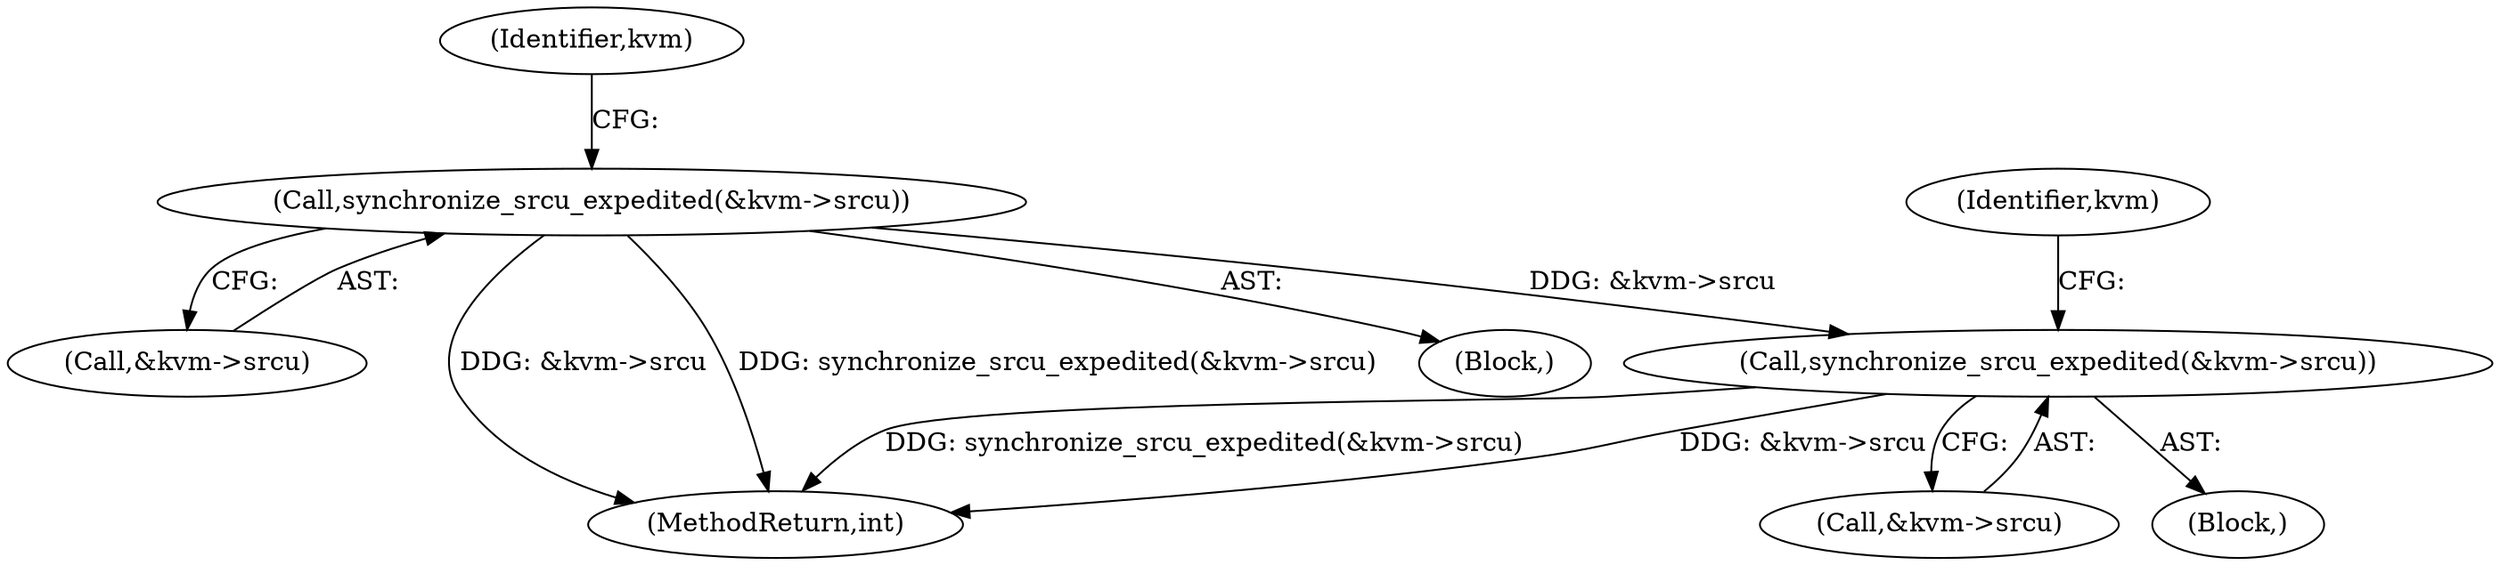 digraph "0_linux_e40f193f5bb022e927a57a4f5d5194e4f12ddb74@pointer" {
"1000471" [label="(Call,synchronize_srcu_expedited(&kvm->srcu))"];
"1000413" [label="(Call,synchronize_srcu_expedited(&kvm->srcu))"];
"1000414" [label="(Call,&kvm->srcu)"];
"1000477" [label="(Identifier,kvm)"];
"1000413" [label="(Call,synchronize_srcu_expedited(&kvm->srcu))"];
"1000419" [label="(Identifier,kvm)"];
"1000471" [label="(Call,synchronize_srcu_expedited(&kvm->srcu))"];
"1000115" [label="(Block,)"];
"1000489" [label="(MethodReturn,int)"];
"1000369" [label="(Block,)"];
"1000472" [label="(Call,&kvm->srcu)"];
"1000471" -> "1000115"  [label="AST: "];
"1000471" -> "1000472"  [label="CFG: "];
"1000472" -> "1000471"  [label="AST: "];
"1000477" -> "1000471"  [label="CFG: "];
"1000471" -> "1000489"  [label="DDG: &kvm->srcu"];
"1000471" -> "1000489"  [label="DDG: synchronize_srcu_expedited(&kvm->srcu)"];
"1000413" -> "1000471"  [label="DDG: &kvm->srcu"];
"1000413" -> "1000369"  [label="AST: "];
"1000413" -> "1000414"  [label="CFG: "];
"1000414" -> "1000413"  [label="AST: "];
"1000419" -> "1000413"  [label="CFG: "];
"1000413" -> "1000489"  [label="DDG: &kvm->srcu"];
"1000413" -> "1000489"  [label="DDG: synchronize_srcu_expedited(&kvm->srcu)"];
}
